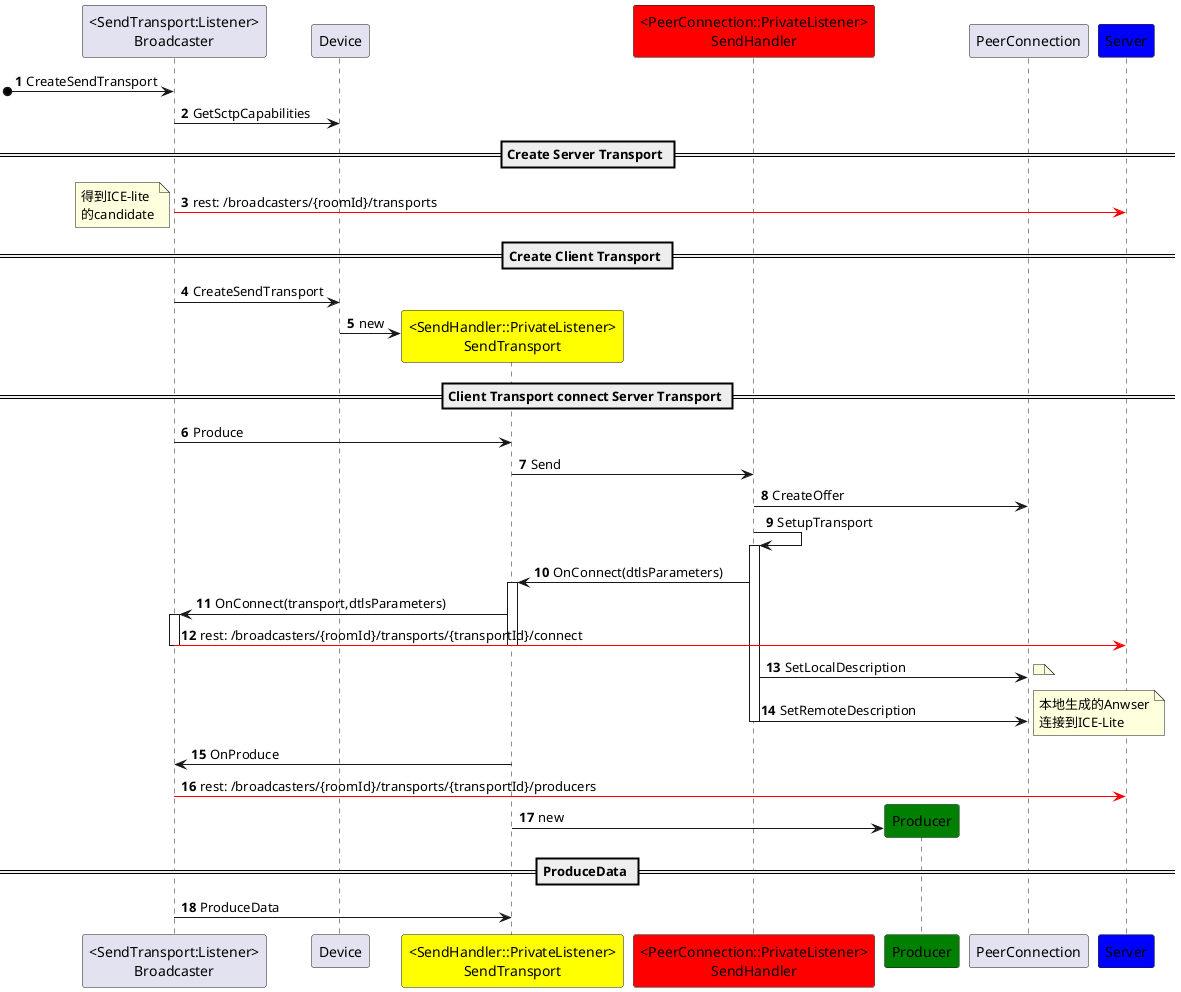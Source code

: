 @startuml xx

' https://pdf.plantuml.net/1.2020.22/PlantUML_Language_Reference_Guide_zh.pdf

participant "<SendTransport:Listener>\nBroadcaster" as Broadcaster
participant Device
participant "<SendHandler::PrivateListener>\nSendTransport" as SendTransport #yellow
participant "<PeerConnection::PrivateListener>\nSendHandler" as SendHandler #Red
participant Producer #green
participant PeerConnection
participant Server #blue

autonumber

[o-> Broadcaster: CreateSendTransport

Broadcaster -> Device: GetSctpCapabilities
== Create Server Transport ==
Broadcaster -[#red]> Server: rest: /broadcasters/{roomId}/transports
note left
得到ICE-lite
的candidate
end note

== Create Client Transport ==
Broadcaster -> Device: CreateSendTransport
create SendTransport
Device -> SendTransport: new

== Client Transport connect Server Transport ==

Broadcaster -> SendTransport: Produce
'Produce - sub1
SendTransport -> SendHandler: Send
SendHandler -> PeerConnection: CreateOffer
SendHandler -> SendHandler : SetupTransport
activate SendHandler
SendHandler ->  SendTransport: OnConnect(dtlsParameters)
activate SendTransport
SendTransport ->  Broadcaster: OnConnect(transport,dtlsParameters)
activate Broadcaster
Broadcaster -[#red]> Server: rest: /broadcasters/{roomId}/transports/{transportId}/connect
deactivate Broadcaster
deactivate SendTransport


SendHandler -> PeerConnection: SetLocalDescription
note right

end note
SendHandler -> PeerConnection: SetRemoteDescription
note right
本地生成的Anwser
连接到ICE-Lite
end note
deactivate SendHandler

'Produce - sub2
SendTransport -> Broadcaster: OnProduce
Broadcaster -[#red]> Server: rest: /broadcasters/{roomId}/transports/{transportId}/producers
create Producer
SendTransport -> Producer: new


== ProduceData ==

Broadcaster -> SendTransport: ProduceData


@enduml